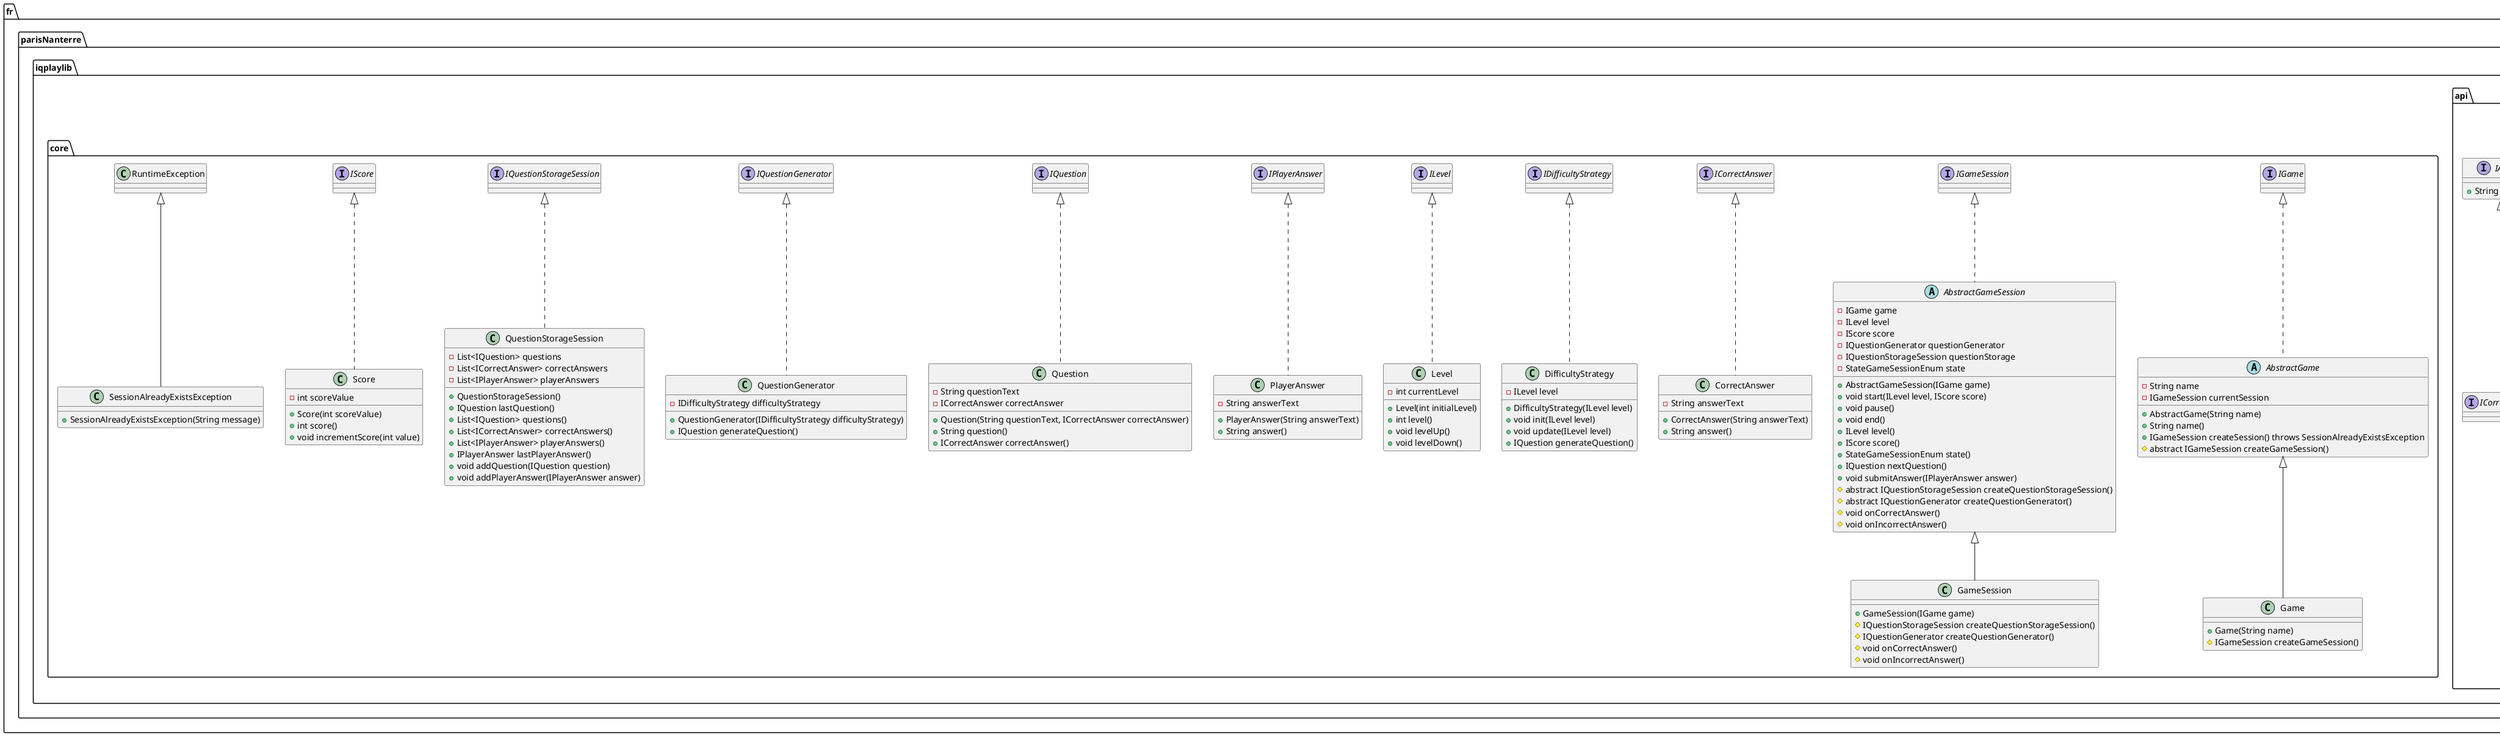 @startuml
package fr.parisNanterre.iqplaylib.api {

interface IAnswer {
    + String answer()
}

interface ICorrectAnswer extends IAnswer

interface IDifficultyStrategy {
    + void init(ILevel level)
    + void update(ILevel level)
    + IQuestion generateQuestion()
}

interface IGame {
    + String name()
    + IGameSession createSession() throws SessionAlreadyExistsException
}

interface IGameSession {
    + void start(ILevel level, IScore score)
    + void pause()
    + void end()
    + ILevel level()
    + IScore score()
    + StateGameSessionEnum state()
    + IQuestion nextQuestion()
    + void submitAnswer(IPlayerAnswer answer)
    + IQuestionStorageSession questionStorage()
}

interface ILevel {
    + int level()
    + void levelUp()
    + void levelDown()
}

interface IPlayerAnswer extends IAnswer

interface IQuestion {
    + String question()
    + ICorrectAnswer correctAnswer()
}

interface IQuestionGenerator {
    + IQuestion generateQuestion()
}

interface IQuestionStorageSession {
    + IQuestion lastQuestion()
    + List<IQuestion> questions()
    + List<ICorrectAnswer> correctAnswers()
    + List<IPlayerAnswer> playerAnswers()
    + IPlayerAnswer lastPlayerAnswer()
    + void addQuestion(IQuestion question)
    + void addPlayerAnswer(IPlayerAnswer answer)
}

interface IScore {
    + int score()
    + void incrementScore(int value)
}

enum StateGameSessionEnum {
    CREATED, STARTED, PAUSED, ENDED, INTERRUPTED
}
}

package fr.parisNanterre.iqplaylib.core {

abstract class AbstractGame implements IGame {
    - String name
    - IGameSession currentSession
    + AbstractGame(String name)
    + String name()
    + IGameSession createSession() throws SessionAlreadyExistsException
    # abstract IGameSession createGameSession()
}

abstract class AbstractGameSession implements IGameSession {
    - IGame game
    - ILevel level
    - IScore score
    - IQuestionGenerator questionGenerator
    - IQuestionStorageSession questionStorage
    - StateGameSessionEnum state
    + AbstractGameSession(IGame game)
    + void start(ILevel level, IScore score)
    + void pause()
    + void end()
    + ILevel level()
    + IScore score()
    + StateGameSessionEnum state()
    + IQuestion nextQuestion()
    + void submitAnswer(IPlayerAnswer answer)
    # abstract IQuestionStorageSession createQuestionStorageSession()
    # abstract IQuestionGenerator createQuestionGenerator()
    # void onCorrectAnswer()
    # void onIncorrectAnswer()
}

class CorrectAnswer implements ICorrectAnswer {
    - String answerText
    + CorrectAnswer(String answerText)
    + String answer()
}

class DifficultyStrategy implements IDifficultyStrategy {
    - ILevel level
    + DifficultyStrategy(ILevel level)
    + void init(ILevel level)
    + void update(ILevel level)
    + IQuestion generateQuestion()
}

class Game extends AbstractGame {
    + Game(String name)
    # IGameSession createGameSession()
}

class GameSession extends AbstractGameSession {
    + GameSession(IGame game)
    # IQuestionStorageSession createQuestionStorageSession()
    # IQuestionGenerator createQuestionGenerator()
    # void onCorrectAnswer()
    # void onIncorrectAnswer()
}

class Level implements ILevel {
    - int currentLevel
    + Level(int initialLevel)
    + int level()
    + void levelUp()
    + void levelDown()
}

class PlayerAnswer implements IPlayerAnswer {
    - String answerText
    + PlayerAnswer(String answerText)
    + String answer()
}

class Question implements IQuestion {
    - String questionText
    - ICorrectAnswer correctAnswer
    + Question(String questionText, ICorrectAnswer correctAnswer)
    + String question()
    + ICorrectAnswer correctAnswer()
}

class QuestionGenerator implements IQuestionGenerator {
    - IDifficultyStrategy difficultyStrategy
    + QuestionGenerator(IDifficultyStrategy difficultyStrategy)
    + IQuestion generateQuestion()
}

class QuestionStorageSession implements IQuestionStorageSession {
    - List<IQuestion> questions
    - List<ICorrectAnswer> correctAnswers
    - List<IPlayerAnswer> playerAnswers
    + QuestionStorageSession()
    + IQuestion lastQuestion()
    + List<IQuestion> questions()
    + List<ICorrectAnswer> correctAnswers()
    + List<IPlayerAnswer> playerAnswers()
    + IPlayerAnswer lastPlayerAnswer()
    + void addQuestion(IQuestion question)
    + void addPlayerAnswer(IPlayerAnswer answer)
}

class Score implements IScore {
    - int scoreValue
    + Score(int scoreValue)
    + int score()
    + void incrementScore(int value)
}

class SessionAlreadyExistsException extends RuntimeException {
    + SessionAlreadyExistsException(String message)
}
}
@enduml
